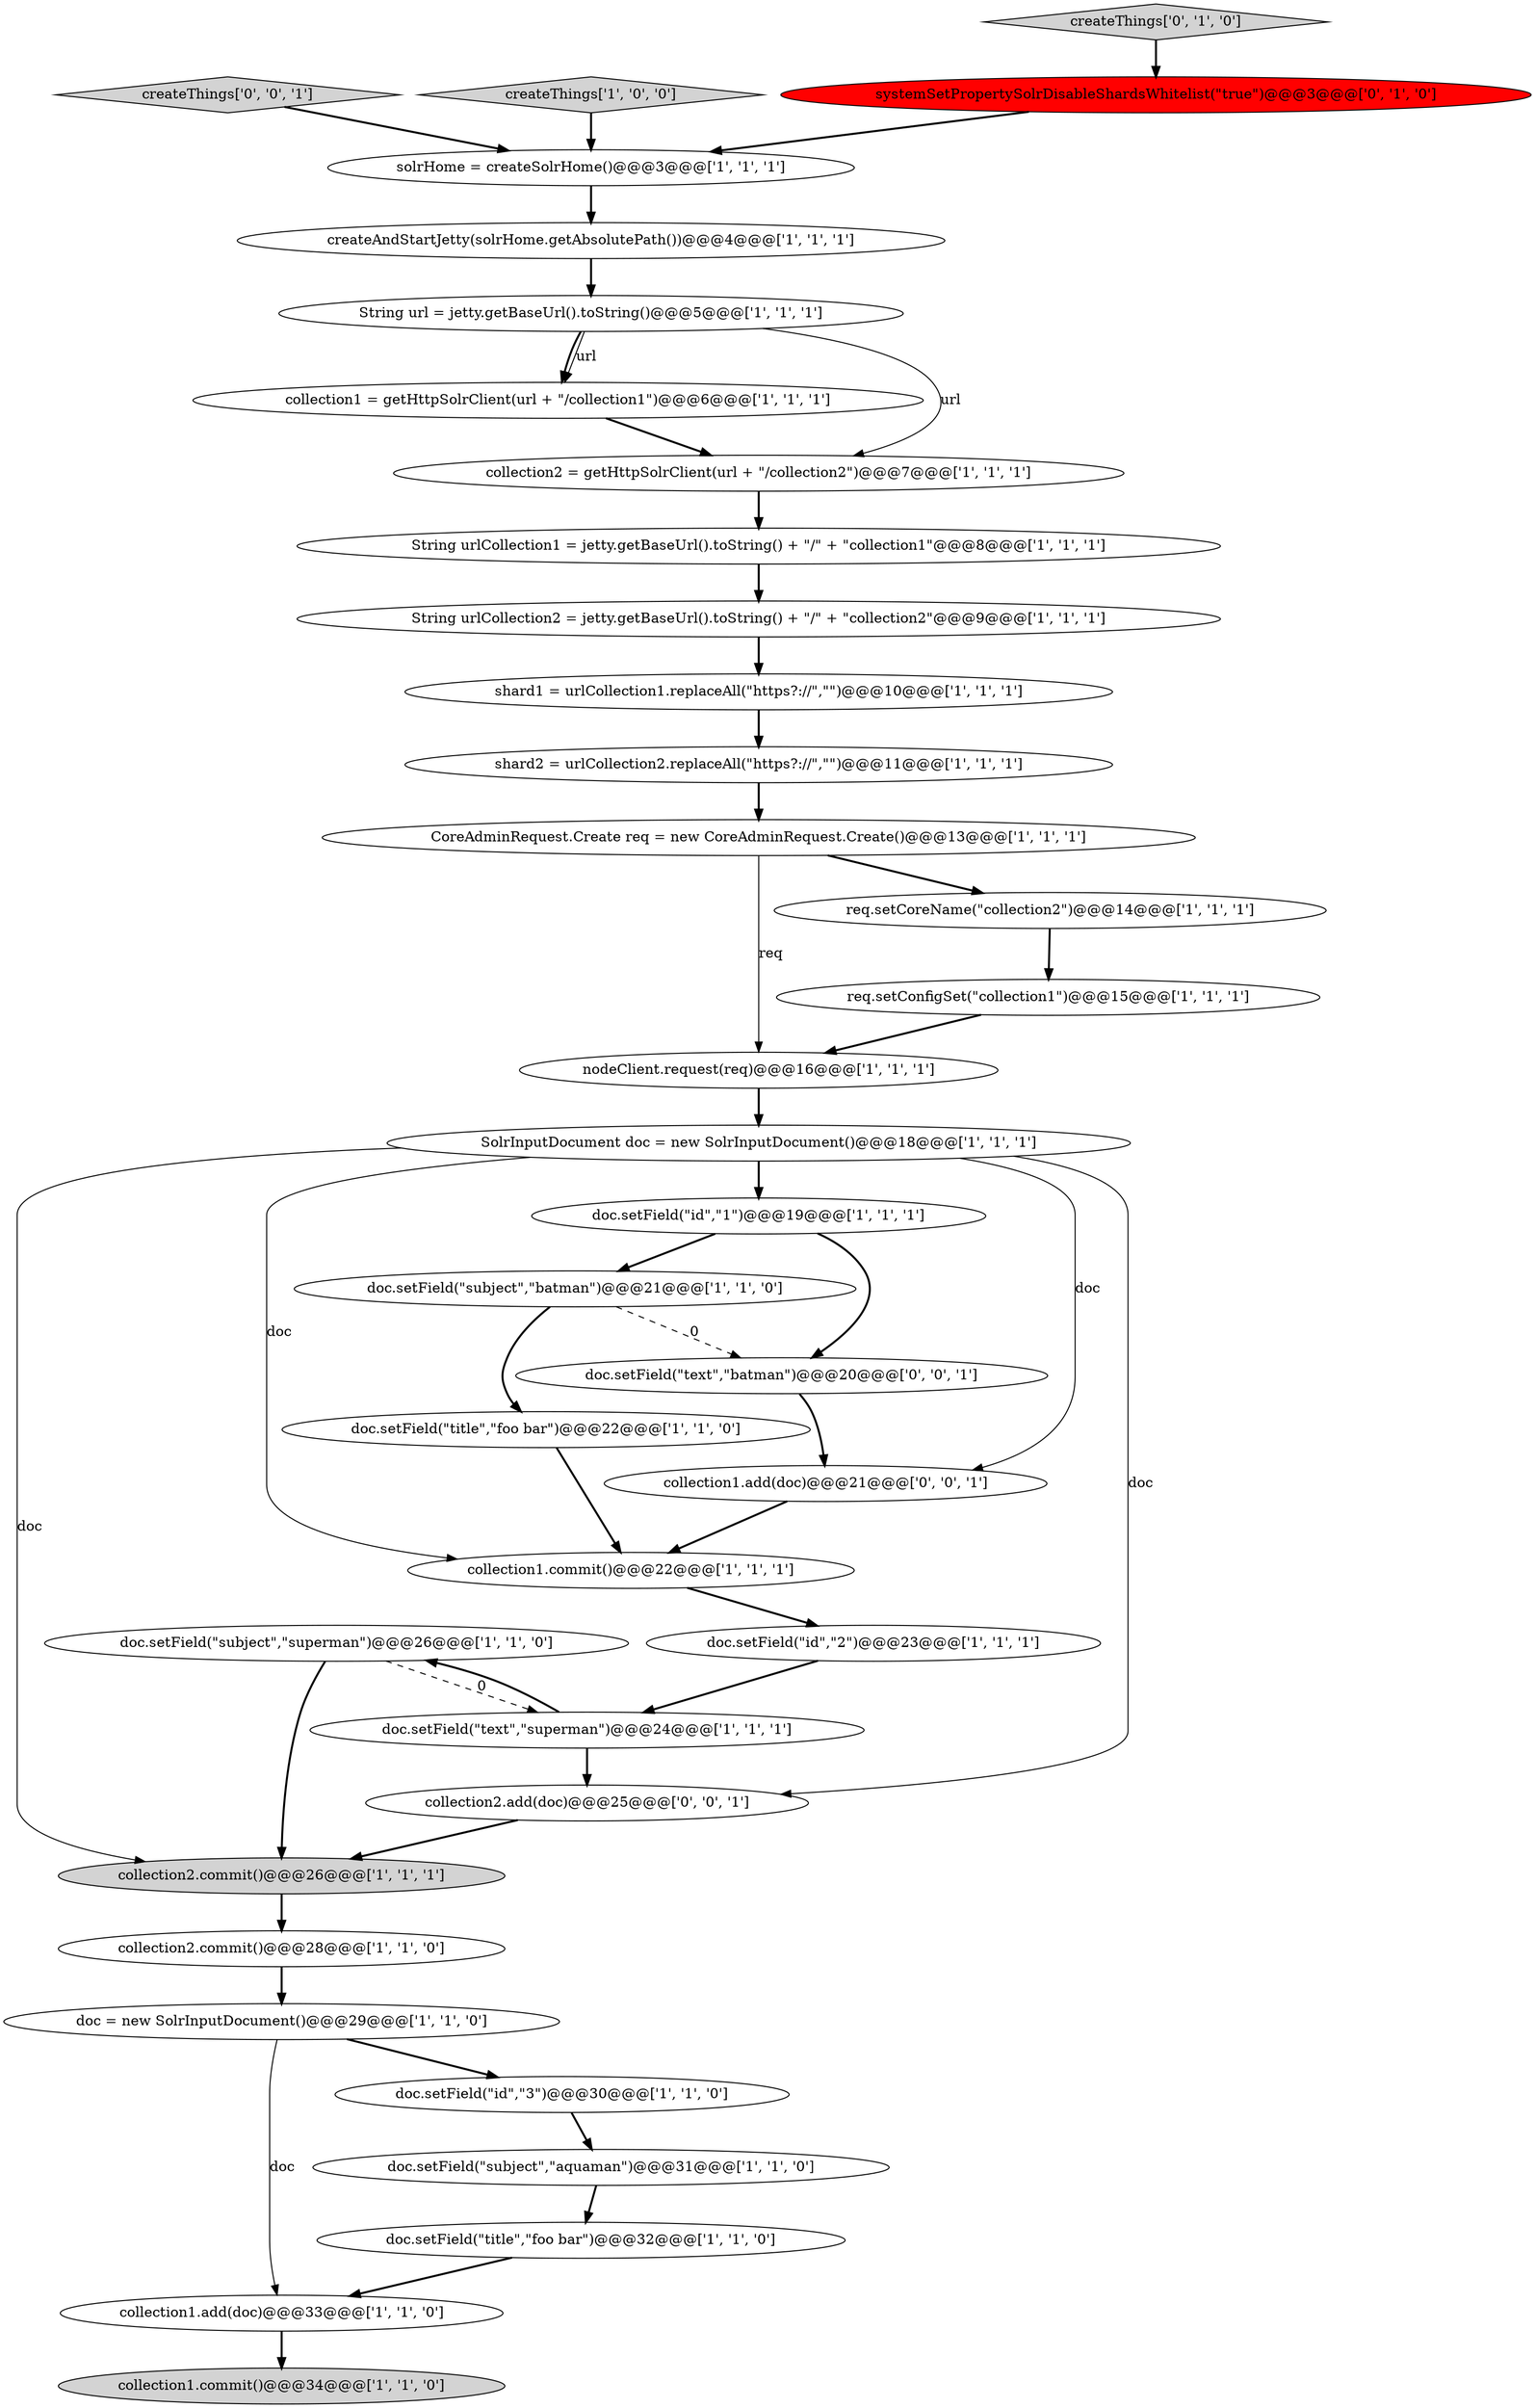 digraph {
1 [style = filled, label = "doc.setField(\"subject\",\"superman\")@@@26@@@['1', '1', '0']", fillcolor = white, shape = ellipse image = "AAA0AAABBB1BBB"];
24 [style = filled, label = "doc.setField(\"title\",\"foo bar\")@@@22@@@['1', '1', '0']", fillcolor = white, shape = ellipse image = "AAA0AAABBB1BBB"];
16 [style = filled, label = "nodeClient.request(req)@@@16@@@['1', '1', '1']", fillcolor = white, shape = ellipse image = "AAA0AAABBB1BBB"];
26 [style = filled, label = "doc.setField(\"id\",\"1\")@@@19@@@['1', '1', '1']", fillcolor = white, shape = ellipse image = "AAA0AAABBB1BBB"];
7 [style = filled, label = "collection1 = getHttpSolrClient(url + \"/collection1\")@@@6@@@['1', '1', '1']", fillcolor = white, shape = ellipse image = "AAA0AAABBB1BBB"];
6 [style = filled, label = "doc = new SolrInputDocument()@@@29@@@['1', '1', '0']", fillcolor = white, shape = ellipse image = "AAA0AAABBB1BBB"];
29 [style = filled, label = "doc.setField(\"text\",\"superman\")@@@24@@@['1', '1', '1']", fillcolor = white, shape = ellipse image = "AAA0AAABBB1BBB"];
0 [style = filled, label = "String urlCollection1 = jetty.getBaseUrl().toString() + \"/\" + \"collection1\"@@@8@@@['1', '1', '1']", fillcolor = white, shape = ellipse image = "AAA0AAABBB1BBB"];
15 [style = filled, label = "collection1.add(doc)@@@33@@@['1', '1', '0']", fillcolor = white, shape = ellipse image = "AAA0AAABBB1BBB"];
17 [style = filled, label = "solrHome = createSolrHome()@@@3@@@['1', '1', '1']", fillcolor = white, shape = ellipse image = "AAA0AAABBB1BBB"];
10 [style = filled, label = "doc.setField(\"subject\",\"aquaman\")@@@31@@@['1', '1', '0']", fillcolor = white, shape = ellipse image = "AAA0AAABBB1BBB"];
18 [style = filled, label = "doc.setField(\"id\",\"2\")@@@23@@@['1', '1', '1']", fillcolor = white, shape = ellipse image = "AAA0AAABBB1BBB"];
33 [style = filled, label = "createThings['0', '0', '1']", fillcolor = lightgray, shape = diamond image = "AAA0AAABBB3BBB"];
9 [style = filled, label = "String urlCollection2 = jetty.getBaseUrl().toString() + \"/\" + \"collection2\"@@@9@@@['1', '1', '1']", fillcolor = white, shape = ellipse image = "AAA0AAABBB1BBB"];
23 [style = filled, label = "CoreAdminRequest.Create req = new CoreAdminRequest.Create()@@@13@@@['1', '1', '1']", fillcolor = white, shape = ellipse image = "AAA0AAABBB1BBB"];
2 [style = filled, label = "doc.setField(\"subject\",\"batman\")@@@21@@@['1', '1', '0']", fillcolor = white, shape = ellipse image = "AAA0AAABBB1BBB"];
5 [style = filled, label = "collection2.commit()@@@28@@@['1', '1', '0']", fillcolor = white, shape = ellipse image = "AAA0AAABBB1BBB"];
31 [style = filled, label = "createThings['0', '1', '0']", fillcolor = lightgray, shape = diamond image = "AAA0AAABBB2BBB"];
27 [style = filled, label = "createThings['1', '0', '0']", fillcolor = lightgray, shape = diamond image = "AAA0AAABBB1BBB"];
8 [style = filled, label = "SolrInputDocument doc = new SolrInputDocument()@@@18@@@['1', '1', '1']", fillcolor = white, shape = ellipse image = "AAA0AAABBB1BBB"];
3 [style = filled, label = "collection1.commit()@@@22@@@['1', '1', '1']", fillcolor = white, shape = ellipse image = "AAA0AAABBB1BBB"];
12 [style = filled, label = "collection2 = getHttpSolrClient(url + \"/collection2\")@@@7@@@['1', '1', '1']", fillcolor = white, shape = ellipse image = "AAA0AAABBB1BBB"];
25 [style = filled, label = "req.setCoreName(\"collection2\")@@@14@@@['1', '1', '1']", fillcolor = white, shape = ellipse image = "AAA0AAABBB1BBB"];
14 [style = filled, label = "collection2.commit()@@@26@@@['1', '1', '1']", fillcolor = lightgray, shape = ellipse image = "AAA0AAABBB1BBB"];
20 [style = filled, label = "shard1 = urlCollection1.replaceAll(\"https?://\",\"\")@@@10@@@['1', '1', '1']", fillcolor = white, shape = ellipse image = "AAA0AAABBB1BBB"];
19 [style = filled, label = "createAndStartJetty(solrHome.getAbsolutePath())@@@4@@@['1', '1', '1']", fillcolor = white, shape = ellipse image = "AAA0AAABBB1BBB"];
13 [style = filled, label = "doc.setField(\"id\",\"3\")@@@30@@@['1', '1', '0']", fillcolor = white, shape = ellipse image = "AAA0AAABBB1BBB"];
4 [style = filled, label = "req.setConfigSet(\"collection1\")@@@15@@@['1', '1', '1']", fillcolor = white, shape = ellipse image = "AAA0AAABBB1BBB"];
11 [style = filled, label = "String url = jetty.getBaseUrl().toString()@@@5@@@['1', '1', '1']", fillcolor = white, shape = ellipse image = "AAA0AAABBB1BBB"];
32 [style = filled, label = "collection1.add(doc)@@@21@@@['0', '0', '1']", fillcolor = white, shape = ellipse image = "AAA0AAABBB3BBB"];
35 [style = filled, label = "collection2.add(doc)@@@25@@@['0', '0', '1']", fillcolor = white, shape = ellipse image = "AAA0AAABBB3BBB"];
34 [style = filled, label = "doc.setField(\"text\",\"batman\")@@@20@@@['0', '0', '1']", fillcolor = white, shape = ellipse image = "AAA0AAABBB3BBB"];
22 [style = filled, label = "doc.setField(\"title\",\"foo bar\")@@@32@@@['1', '1', '0']", fillcolor = white, shape = ellipse image = "AAA0AAABBB1BBB"];
30 [style = filled, label = "systemSetPropertySolrDisableShardsWhitelist(\"true\")@@@3@@@['0', '1', '0']", fillcolor = red, shape = ellipse image = "AAA1AAABBB2BBB"];
28 [style = filled, label = "collection1.commit()@@@34@@@['1', '1', '0']", fillcolor = lightgray, shape = ellipse image = "AAA0AAABBB1BBB"];
21 [style = filled, label = "shard2 = urlCollection2.replaceAll(\"https?://\",\"\")@@@11@@@['1', '1', '1']", fillcolor = white, shape = ellipse image = "AAA0AAABBB1BBB"];
10->22 [style = bold, label=""];
13->10 [style = bold, label=""];
23->25 [style = bold, label=""];
0->9 [style = bold, label=""];
8->32 [style = solid, label="doc"];
22->15 [style = bold, label=""];
30->17 [style = bold, label=""];
11->7 [style = solid, label="url"];
16->8 [style = bold, label=""];
23->16 [style = solid, label="req"];
7->12 [style = bold, label=""];
11->12 [style = solid, label="url"];
26->34 [style = bold, label=""];
1->29 [style = dashed, label="0"];
25->4 [style = bold, label=""];
19->11 [style = bold, label=""];
9->20 [style = bold, label=""];
12->0 [style = bold, label=""];
35->14 [style = bold, label=""];
17->19 [style = bold, label=""];
3->18 [style = bold, label=""];
20->21 [style = bold, label=""];
8->3 [style = solid, label="doc"];
26->2 [style = bold, label=""];
18->29 [style = bold, label=""];
8->14 [style = solid, label="doc"];
6->15 [style = solid, label="doc"];
5->6 [style = bold, label=""];
15->28 [style = bold, label=""];
8->35 [style = solid, label="doc"];
6->13 [style = bold, label=""];
31->30 [style = bold, label=""];
27->17 [style = bold, label=""];
2->34 [style = dashed, label="0"];
34->32 [style = bold, label=""];
1->14 [style = bold, label=""];
29->35 [style = bold, label=""];
2->24 [style = bold, label=""];
29->1 [style = bold, label=""];
32->3 [style = bold, label=""];
21->23 [style = bold, label=""];
24->3 [style = bold, label=""];
11->7 [style = bold, label=""];
4->16 [style = bold, label=""];
33->17 [style = bold, label=""];
14->5 [style = bold, label=""];
8->26 [style = bold, label=""];
}

